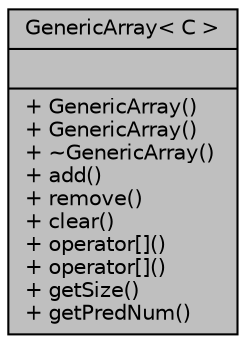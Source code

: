 digraph "GenericArray&lt; C &gt;"
{
 // INTERACTIVE_SVG=YES
 // LATEX_PDF_SIZE
  edge [fontname="Helvetica",fontsize="10",labelfontname="Helvetica",labelfontsize="10"];
  node [fontname="Helvetica",fontsize="10",shape=record];
  Node1 [label="{GenericArray\< C \>\n||+ GenericArray()\l+ GenericArray()\l+ ~GenericArray()\l+ add()\l+ remove()\l+ clear()\l+ operator[]()\l+ operator[]()\l+ getSize()\l+ getPredNum()\l}",height=0.2,width=0.4,color="black", fillcolor="grey75", style="filled", fontcolor="black",tooltip="This GenericArray can store any type of things dynamically. Maybe I will do a static version as well...."];
}
